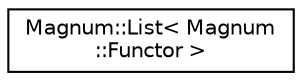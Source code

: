 digraph "圖形化之類別階層"
{
  edge [fontname="Helvetica",fontsize="10",labelfontname="Helvetica",labelfontsize="10"];
  node [fontname="Helvetica",fontsize="10",shape=record];
  rankdir="LR";
  Node1 [label="Magnum::List\< Magnum\l::Functor \>",height=0.2,width=0.4,color="black", fillcolor="white", style="filled",URL="$class_magnum_1_1_list.html"];
}
